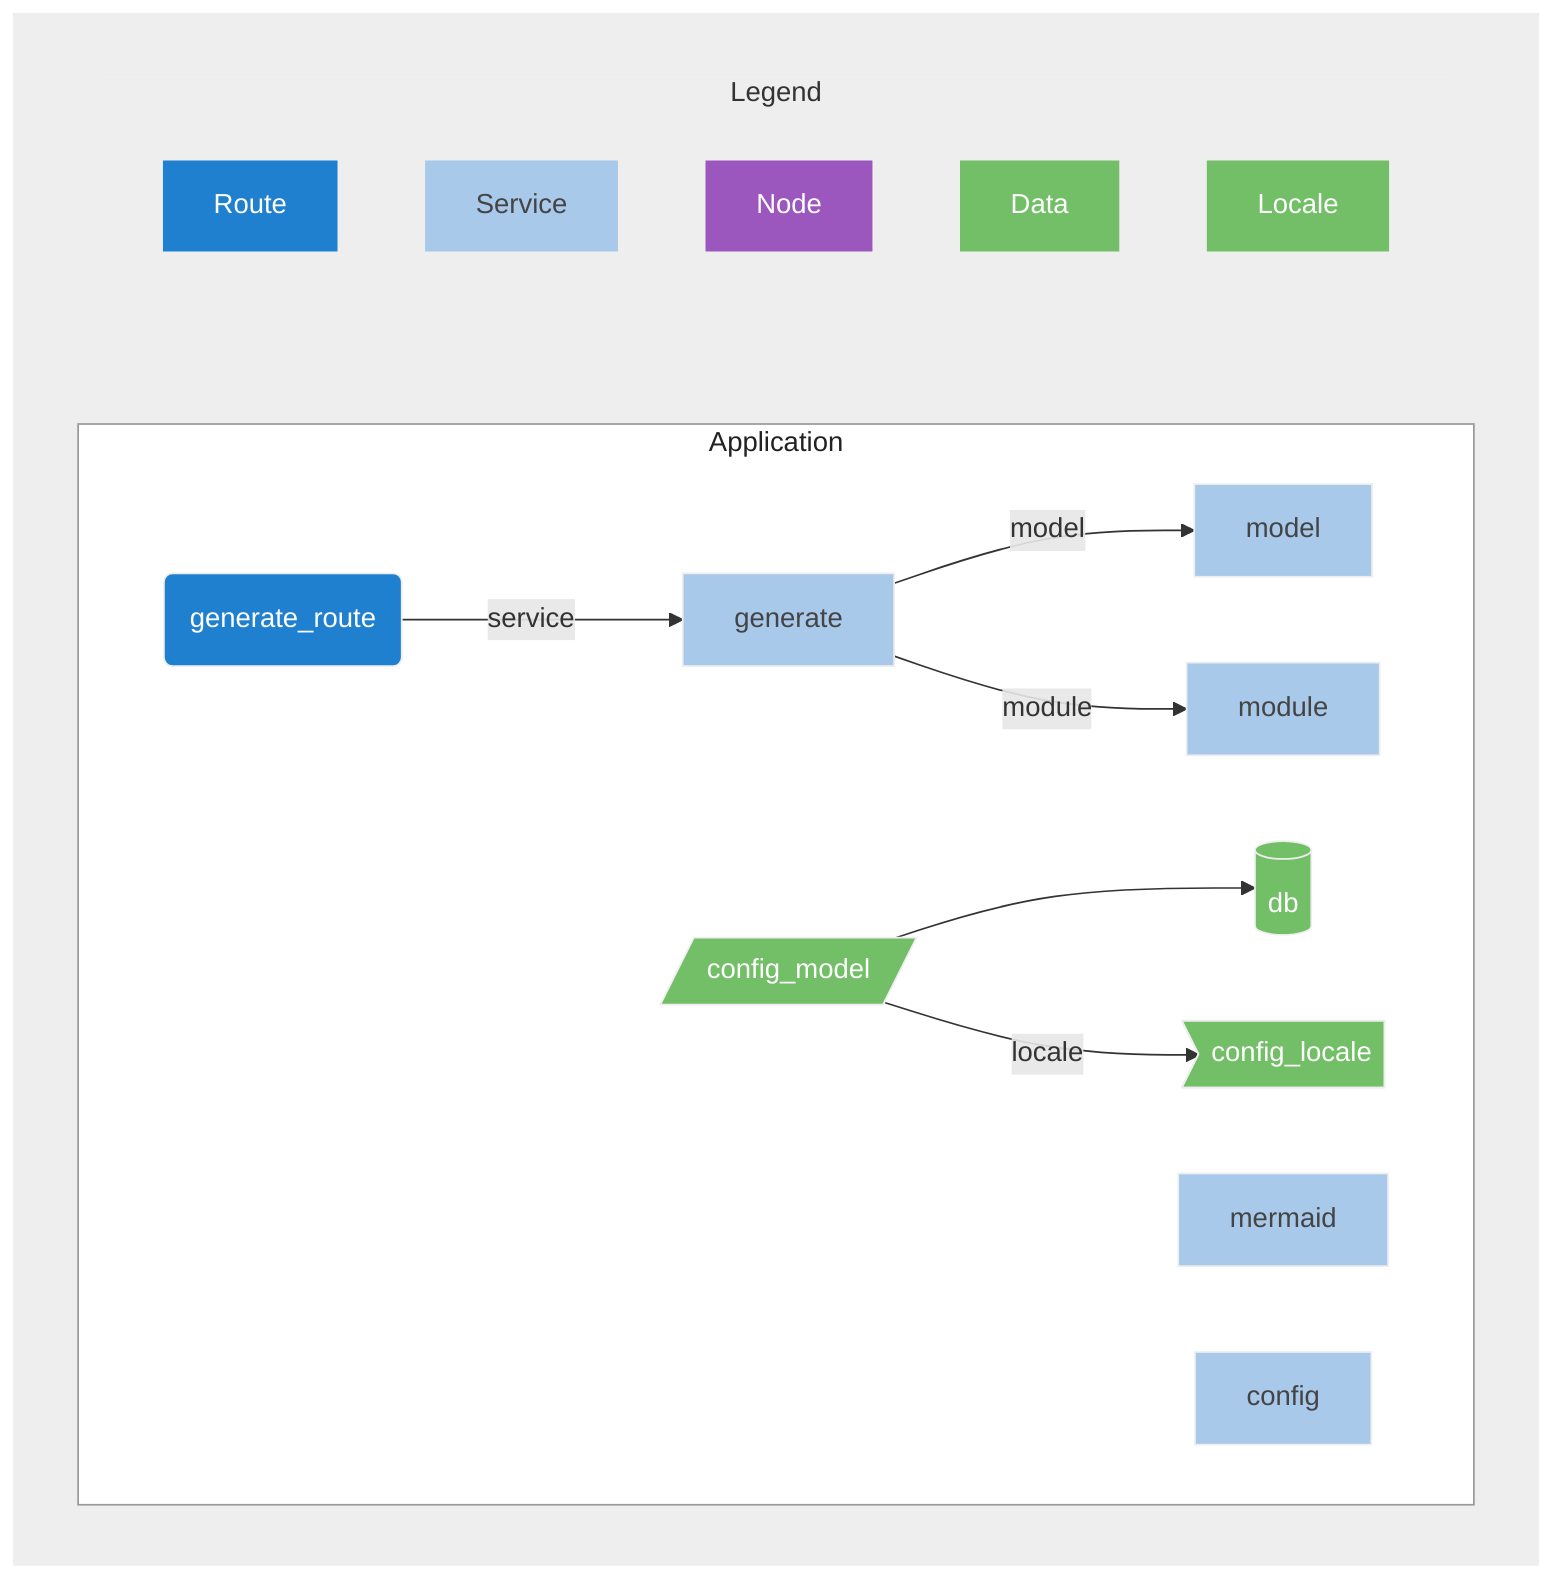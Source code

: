 graph LR;
subgraph main
    direction LR;

    subgraph Application
        direction LR;
        classDef nodeCls fill:#9C57BF,stroke:#eee,color:#fff
        classDef routeCls fill:#2080D0,stroke:#eee,color:#fff
        classDef nodCls fill:#9C57BF,stroke:#eee,color:#fff
        classDef serviceCls fill:#A9C9EB,stroke:#eee,color:#444
        classDef dataCls fill:#73BF67,stroke:#eee,color:#fff        
        classDef localeCls fill:#73BF67,stroke:#eee,color:#fff        
    generate_route("generate_route"):::routeCls
    generate_route -- service -->generate;
    db[("db")]:::dataCls
    mermaid["mermaid"]:::serviceCls
    model["model"]:::serviceCls
    generate["generate"]:::serviceCls
    generate -- model -->model;
    generate -- module -->module;
    module["module"]:::serviceCls
    config_locale>"config_locale"]:::localeCls
    config_model[/"config_model"/]:::dataCls
    config_model --> db;
    config_model -- locale -->config_locale;
    config["config"]:::serviceCls
end

    subgraph Legend
        Route:::routeCls
        Service:::serviceCls
        Node:::nodCls
        Data:::dataCls
        Locale:::localeCls
    end

end



style Application fill:#fff,stroke:#999,color:#222
style Legend fill:#eee,stroke:#eee,color:#333
style main fill:#eee,stroke:#eee,color:#eee
